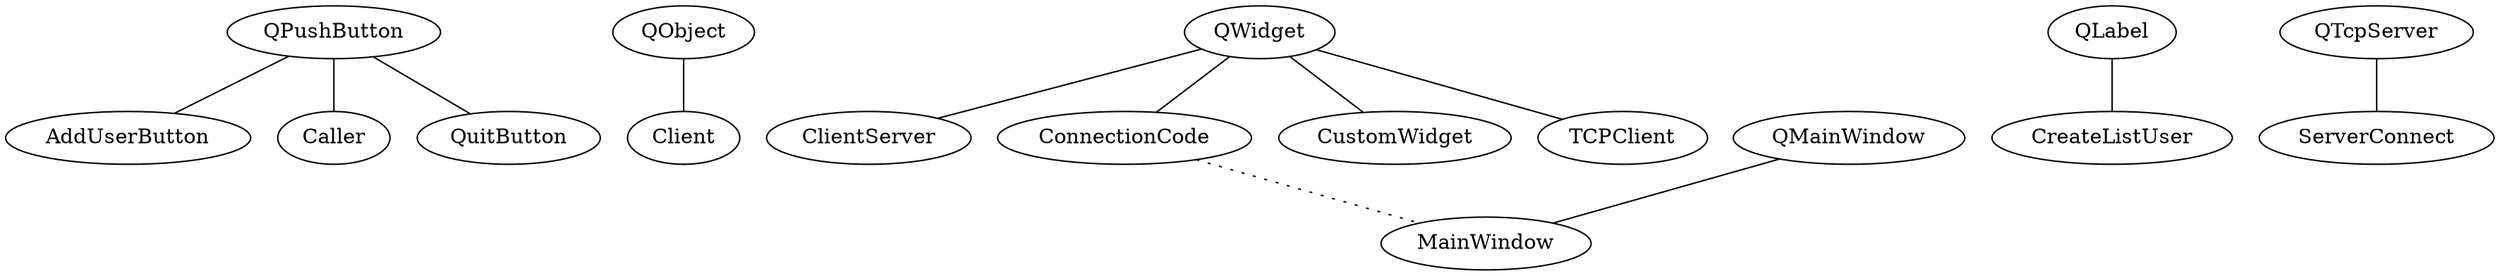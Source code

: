 graph G {
	QPushButton -- AddUserButton;
	QPushButton -- Caller;
	QObject -- Client;
	QWidget -- ClientServer;
	QWidget -- ConnectionCode;
	QLabel -- CreateListUser;
	QWidget -- CustomWidget;
	QMainWindow -- MainWindow;
	QPushButton -- QuitButton;
	QTcpServer -- ServerConnect;
	QWidget -- TCPClient;
	ConnectionCode -- MainWindow [style=dotted];
}

